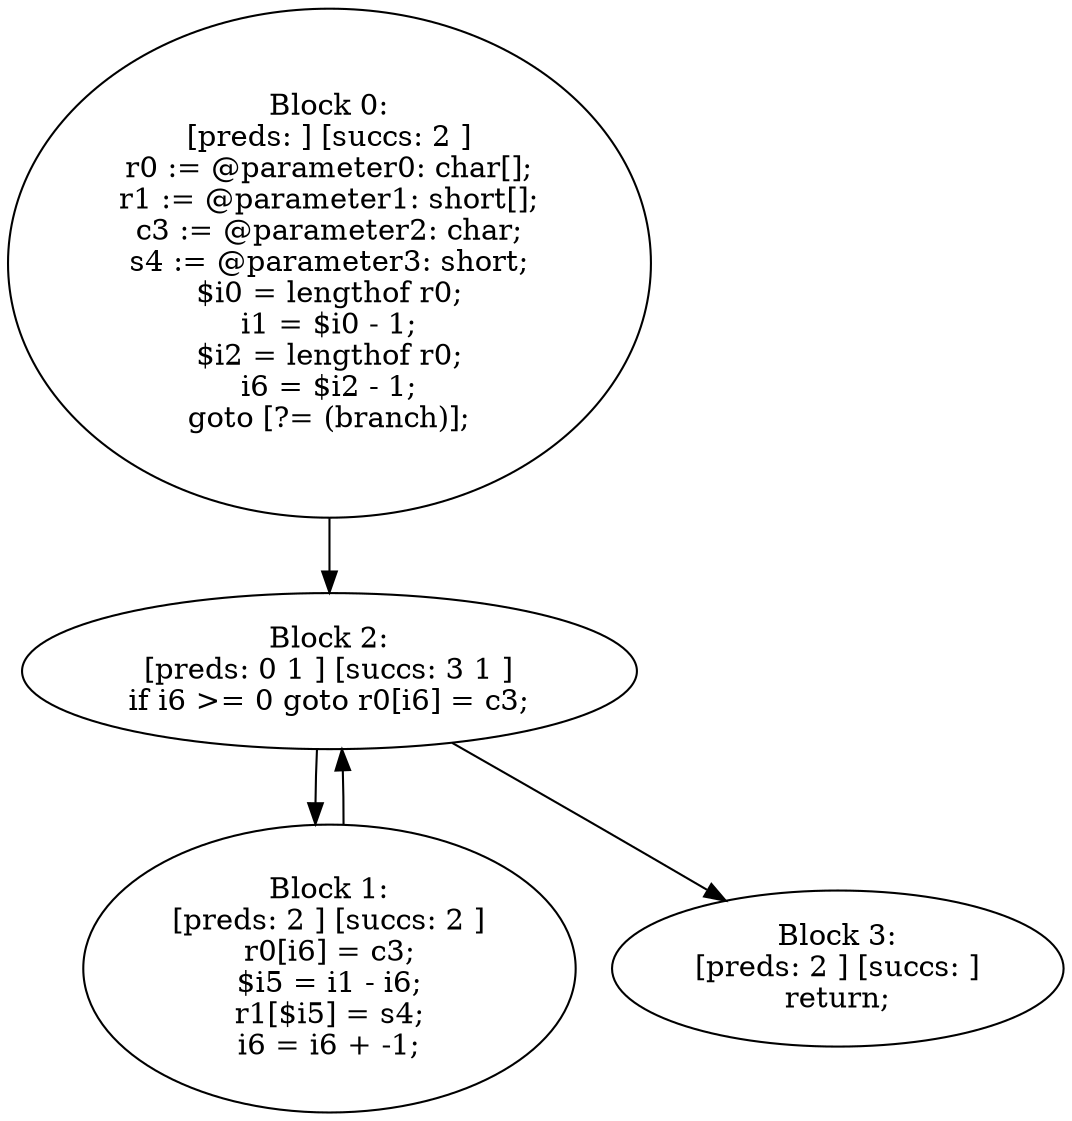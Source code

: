 digraph "unitGraph" {
    "Block 0:
[preds: ] [succs: 2 ]
r0 := @parameter0: char[];
r1 := @parameter1: short[];
c3 := @parameter2: char;
s4 := @parameter3: short;
$i0 = lengthof r0;
i1 = $i0 - 1;
$i2 = lengthof r0;
i6 = $i2 - 1;
goto [?= (branch)];
"
    "Block 1:
[preds: 2 ] [succs: 2 ]
r0[i6] = c3;
$i5 = i1 - i6;
r1[$i5] = s4;
i6 = i6 + -1;
"
    "Block 2:
[preds: 0 1 ] [succs: 3 1 ]
if i6 >= 0 goto r0[i6] = c3;
"
    "Block 3:
[preds: 2 ] [succs: ]
return;
"
    "Block 0:
[preds: ] [succs: 2 ]
r0 := @parameter0: char[];
r1 := @parameter1: short[];
c3 := @parameter2: char;
s4 := @parameter3: short;
$i0 = lengthof r0;
i1 = $i0 - 1;
$i2 = lengthof r0;
i6 = $i2 - 1;
goto [?= (branch)];
"->"Block 2:
[preds: 0 1 ] [succs: 3 1 ]
if i6 >= 0 goto r0[i6] = c3;
";
    "Block 1:
[preds: 2 ] [succs: 2 ]
r0[i6] = c3;
$i5 = i1 - i6;
r1[$i5] = s4;
i6 = i6 + -1;
"->"Block 2:
[preds: 0 1 ] [succs: 3 1 ]
if i6 >= 0 goto r0[i6] = c3;
";
    "Block 2:
[preds: 0 1 ] [succs: 3 1 ]
if i6 >= 0 goto r0[i6] = c3;
"->"Block 3:
[preds: 2 ] [succs: ]
return;
";
    "Block 2:
[preds: 0 1 ] [succs: 3 1 ]
if i6 >= 0 goto r0[i6] = c3;
"->"Block 1:
[preds: 2 ] [succs: 2 ]
r0[i6] = c3;
$i5 = i1 - i6;
r1[$i5] = s4;
i6 = i6 + -1;
";
}
